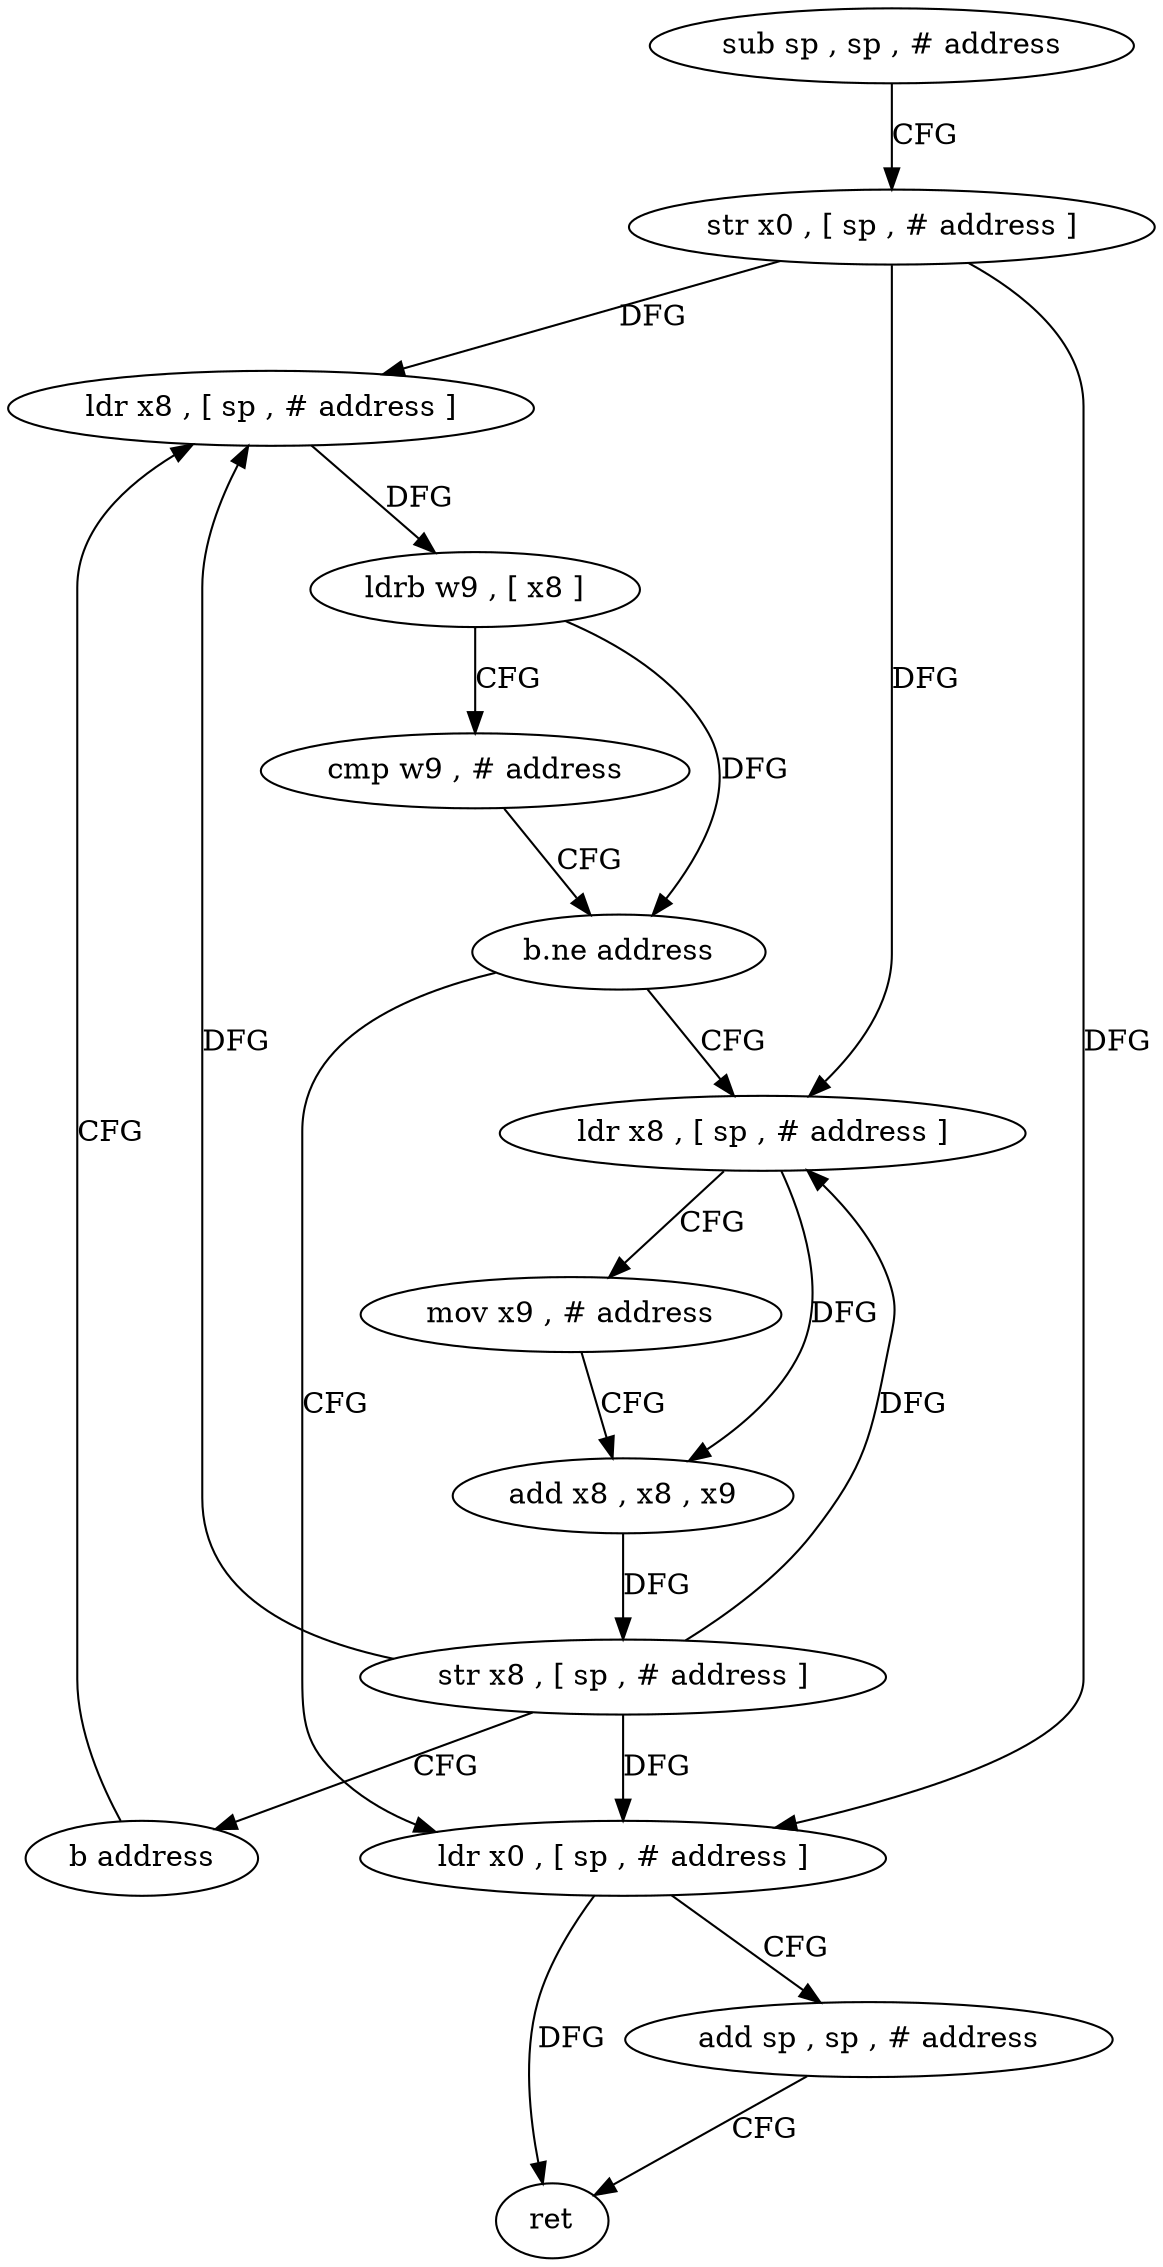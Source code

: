 digraph "func" {
"4203200" [label = "sub sp , sp , # address" ]
"4203204" [label = "str x0 , [ sp , # address ]" ]
"4203208" [label = "ldr x8 , [ sp , # address ]" ]
"4203244" [label = "ldr x0 , [ sp , # address ]" ]
"4203248" [label = "add sp , sp , # address" ]
"4203252" [label = "ret" ]
"4203224" [label = "ldr x8 , [ sp , # address ]" ]
"4203228" [label = "mov x9 , # address" ]
"4203232" [label = "add x8 , x8 , x9" ]
"4203236" [label = "str x8 , [ sp , # address ]" ]
"4203240" [label = "b address" ]
"4203212" [label = "ldrb w9 , [ x8 ]" ]
"4203216" [label = "cmp w9 , # address" ]
"4203220" [label = "b.ne address" ]
"4203200" -> "4203204" [ label = "CFG" ]
"4203204" -> "4203208" [ label = "DFG" ]
"4203204" -> "4203244" [ label = "DFG" ]
"4203204" -> "4203224" [ label = "DFG" ]
"4203208" -> "4203212" [ label = "DFG" ]
"4203244" -> "4203248" [ label = "CFG" ]
"4203244" -> "4203252" [ label = "DFG" ]
"4203248" -> "4203252" [ label = "CFG" ]
"4203224" -> "4203228" [ label = "CFG" ]
"4203224" -> "4203232" [ label = "DFG" ]
"4203228" -> "4203232" [ label = "CFG" ]
"4203232" -> "4203236" [ label = "DFG" ]
"4203236" -> "4203240" [ label = "CFG" ]
"4203236" -> "4203208" [ label = "DFG" ]
"4203236" -> "4203244" [ label = "DFG" ]
"4203236" -> "4203224" [ label = "DFG" ]
"4203240" -> "4203208" [ label = "CFG" ]
"4203212" -> "4203216" [ label = "CFG" ]
"4203212" -> "4203220" [ label = "DFG" ]
"4203216" -> "4203220" [ label = "CFG" ]
"4203220" -> "4203244" [ label = "CFG" ]
"4203220" -> "4203224" [ label = "CFG" ]
}
